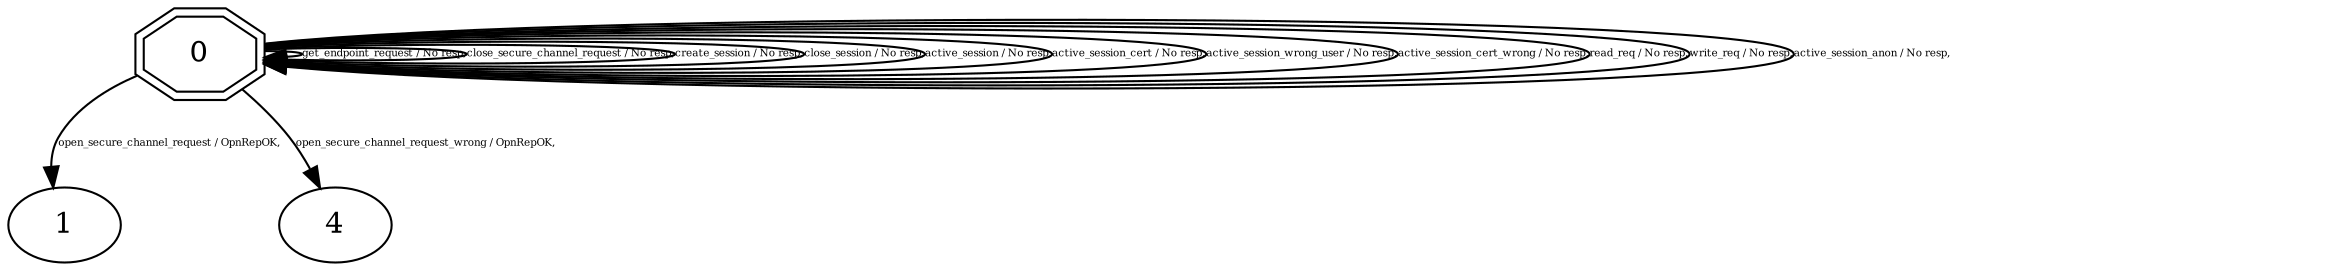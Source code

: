 digraph "Automata" { 
	 "0" [shape=doubleoctagon,style=filled,fillcolor=white,URL="0"];
	 "1" [shape=ellipse,style=filled,fillcolor=white,URL="1"];
	 "4" [shape=ellipse,style=filled,fillcolor=white,URL="4"];
	 "0"->"4" [fontsize=5,label="open_secure_channel_request_wrong / OpnRepOK,",URL="t2"];
	 "0"->"1" [fontsize=5,label="open_secure_channel_request / OpnRepOK,",URL="t1"];
	 "0"->"0" [fontsize=5,label="get_endpoint_request / No resp,",URL="t3"];
	 "0"->"0" [fontsize=5,label="close_secure_channel_request / No resp,",URL="t4"];
	 "0"->"0" [fontsize=5,label="create_session / No resp,",URL="t5"];
	 "0"->"0" [fontsize=5,label="close_session / No resp,",URL="t6"];
	 "0"->"0" [fontsize=5,label="active_session / No resp,",URL="t7"];
	 "0"->"0" [fontsize=5,label="active_session_cert / No resp,",URL="t8"];
	 "0"->"0" [fontsize=5,label="active_session_wrong_user / No resp,",URL="t9"];
	 "0"->"0" [fontsize=5,label="active_session_cert_wrong / No resp,",URL="t10"];
	 "0"->"0" [fontsize=5,label="read_req / No resp,",URL="t11"];
	 "0"->"0" [fontsize=5,label="write_req / No resp,",URL="t12"];
	 "0"->"0" [fontsize=5,label="active_session_anon / No resp,",URL="t13"];
}
